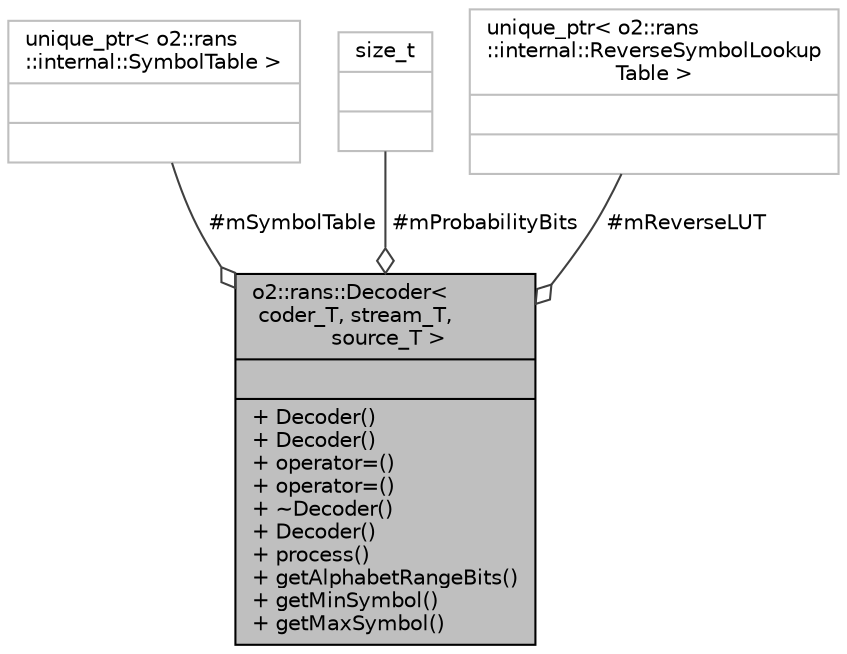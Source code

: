 digraph "o2::rans::Decoder&lt; coder_T, stream_T, source_T &gt;"
{
 // INTERACTIVE_SVG=YES
  bgcolor="transparent";
  edge [fontname="Helvetica",fontsize="10",labelfontname="Helvetica",labelfontsize="10"];
  node [fontname="Helvetica",fontsize="10",shape=record];
  Node3 [label="{o2::rans::Decoder\<\l coder_T, stream_T,\l source_T \>\n||+ Decoder()\l+ Decoder()\l+ operator=()\l+ operator=()\l+ ~Decoder()\l+ Decoder()\l+ process()\l+ getAlphabetRangeBits()\l+ getMinSymbol()\l+ getMaxSymbol()\l}",height=0.2,width=0.4,color="black", fillcolor="grey75", style="filled", fontcolor="black"];
  Node4 -> Node3 [color="grey25",fontsize="10",style="solid",label=" #mSymbolTable" ,arrowhead="odiamond",fontname="Helvetica"];
  Node4 [label="{unique_ptr\< o2::rans\l::internal::SymbolTable \>\n||}",height=0.2,width=0.4,color="grey75"];
  Node5 -> Node3 [color="grey25",fontsize="10",style="solid",label=" #mProbabilityBits" ,arrowhead="odiamond",fontname="Helvetica"];
  Node5 [label="{size_t\n||}",height=0.2,width=0.4,color="grey75"];
  Node6 -> Node3 [color="grey25",fontsize="10",style="solid",label=" #mReverseLUT" ,arrowhead="odiamond",fontname="Helvetica"];
  Node6 [label="{unique_ptr\< o2::rans\l::internal::ReverseSymbolLookup\lTable \>\n||}",height=0.2,width=0.4,color="grey75"];
}
